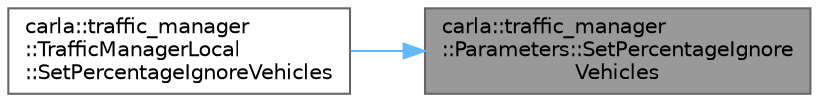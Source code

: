 digraph "carla::traffic_manager::Parameters::SetPercentageIgnoreVehicles"
{
 // INTERACTIVE_SVG=YES
 // LATEX_PDF_SIZE
  bgcolor="transparent";
  edge [fontname=Helvetica,fontsize=10,labelfontname=Helvetica,labelfontsize=10];
  node [fontname=Helvetica,fontsize=10,shape=box,height=0.2,width=0.4];
  rankdir="RL";
  Node1 [id="Node000001",label="carla::traffic_manager\l::Parameters::SetPercentageIgnore\lVehicles",height=0.2,width=0.4,color="gray40", fillcolor="grey60", style="filled", fontcolor="black",tooltip="Method to set % to ignore any vehicle."];
  Node1 -> Node2 [id="edge1_Node000001_Node000002",dir="back",color="steelblue1",style="solid",tooltip=" "];
  Node2 [id="Node000002",label="carla::traffic_manager\l::TrafficManagerLocal\l::SetPercentageIgnoreVehicles",height=0.2,width=0.4,color="grey40", fillcolor="white", style="filled",URL="$da/d0f/classcarla_1_1traffic__manager_1_1TrafficManagerLocal.html#a364d079752b5c6bb8ca06f857912353e",tooltip="Method to specify the % chance of ignoring collisions with any vehicle."];
}

